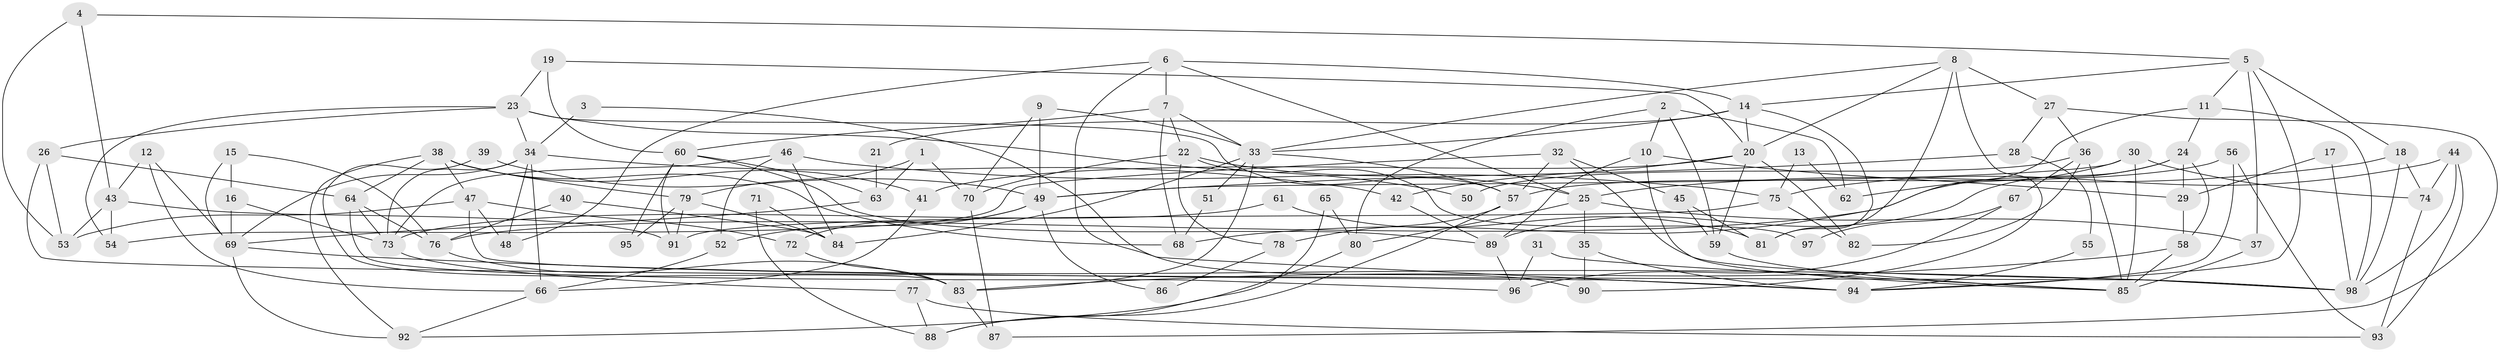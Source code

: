 // Generated by graph-tools (version 1.1) at 2025/15/03/09/25 04:15:05]
// undirected, 98 vertices, 196 edges
graph export_dot {
graph [start="1"]
  node [color=gray90,style=filled];
  1;
  2;
  3;
  4;
  5;
  6;
  7;
  8;
  9;
  10;
  11;
  12;
  13;
  14;
  15;
  16;
  17;
  18;
  19;
  20;
  21;
  22;
  23;
  24;
  25;
  26;
  27;
  28;
  29;
  30;
  31;
  32;
  33;
  34;
  35;
  36;
  37;
  38;
  39;
  40;
  41;
  42;
  43;
  44;
  45;
  46;
  47;
  48;
  49;
  50;
  51;
  52;
  53;
  54;
  55;
  56;
  57;
  58;
  59;
  60;
  61;
  62;
  63;
  64;
  65;
  66;
  67;
  68;
  69;
  70;
  71;
  72;
  73;
  74;
  75;
  76;
  77;
  78;
  79;
  80;
  81;
  82;
  83;
  84;
  85;
  86;
  87;
  88;
  89;
  90;
  91;
  92;
  93;
  94;
  95;
  96;
  97;
  98;
  1 -- 79;
  1 -- 63;
  1 -- 70;
  2 -- 59;
  2 -- 80;
  2 -- 10;
  2 -- 62;
  3 -- 34;
  3 -- 94;
  4 -- 53;
  4 -- 5;
  4 -- 43;
  5 -- 94;
  5 -- 11;
  5 -- 14;
  5 -- 18;
  5 -- 37;
  6 -- 7;
  6 -- 14;
  6 -- 25;
  6 -- 48;
  6 -- 90;
  7 -- 60;
  7 -- 22;
  7 -- 33;
  7 -- 68;
  8 -- 20;
  8 -- 33;
  8 -- 27;
  8 -- 81;
  8 -- 90;
  9 -- 70;
  9 -- 33;
  9 -- 49;
  10 -- 85;
  10 -- 29;
  10 -- 89;
  11 -- 68;
  11 -- 24;
  11 -- 98;
  12 -- 69;
  12 -- 66;
  12 -- 43;
  13 -- 62;
  13 -- 75;
  14 -- 33;
  14 -- 20;
  14 -- 21;
  14 -- 81;
  15 -- 69;
  15 -- 16;
  15 -- 76;
  16 -- 73;
  16 -- 69;
  17 -- 29;
  17 -- 98;
  18 -- 98;
  18 -- 25;
  18 -- 74;
  19 -- 23;
  19 -- 20;
  19 -- 60;
  20 -- 42;
  20 -- 41;
  20 -- 59;
  20 -- 82;
  21 -- 63;
  22 -- 25;
  22 -- 70;
  22 -- 78;
  22 -- 97;
  23 -- 34;
  23 -- 57;
  23 -- 26;
  23 -- 50;
  23 -- 54;
  24 -- 76;
  24 -- 58;
  24 -- 29;
  24 -- 89;
  25 -- 35;
  25 -- 37;
  25 -- 80;
  26 -- 98;
  26 -- 53;
  26 -- 64;
  27 -- 36;
  27 -- 28;
  27 -- 87;
  28 -- 49;
  28 -- 55;
  29 -- 58;
  30 -- 49;
  30 -- 85;
  30 -- 62;
  30 -- 74;
  31 -- 85;
  31 -- 96;
  32 -- 54;
  32 -- 45;
  32 -- 57;
  32 -- 98;
  33 -- 57;
  33 -- 51;
  33 -- 83;
  33 -- 84;
  34 -- 48;
  34 -- 73;
  34 -- 42;
  34 -- 66;
  34 -- 69;
  35 -- 90;
  35 -- 94;
  36 -- 82;
  36 -- 85;
  36 -- 50;
  36 -- 67;
  37 -- 85;
  38 -- 79;
  38 -- 41;
  38 -- 47;
  38 -- 64;
  38 -- 68;
  38 -- 92;
  39 -- 49;
  39 -- 83;
  40 -- 84;
  40 -- 76;
  41 -- 66;
  42 -- 89;
  43 -- 53;
  43 -- 54;
  43 -- 91;
  44 -- 74;
  44 -- 98;
  44 -- 75;
  44 -- 93;
  45 -- 81;
  45 -- 59;
  46 -- 52;
  46 -- 75;
  46 -- 73;
  46 -- 84;
  47 -- 53;
  47 -- 48;
  47 -- 72;
  47 -- 94;
  49 -- 72;
  49 -- 52;
  49 -- 86;
  51 -- 68;
  52 -- 66;
  55 -- 94;
  56 -- 94;
  56 -- 93;
  56 -- 57;
  57 -- 78;
  57 -- 88;
  58 -- 83;
  58 -- 85;
  59 -- 85;
  60 -- 89;
  60 -- 63;
  60 -- 91;
  60 -- 95;
  61 -- 73;
  61 -- 81;
  63 -- 69;
  64 -- 73;
  64 -- 76;
  64 -- 96;
  65 -- 80;
  65 -- 88;
  66 -- 92;
  67 -- 96;
  67 -- 97;
  69 -- 98;
  69 -- 92;
  70 -- 87;
  71 -- 84;
  71 -- 88;
  72 -- 83;
  73 -- 77;
  74 -- 93;
  75 -- 91;
  75 -- 82;
  76 -- 83;
  77 -- 93;
  77 -- 88;
  78 -- 86;
  79 -- 91;
  79 -- 84;
  79 -- 95;
  80 -- 92;
  83 -- 87;
  89 -- 96;
}
